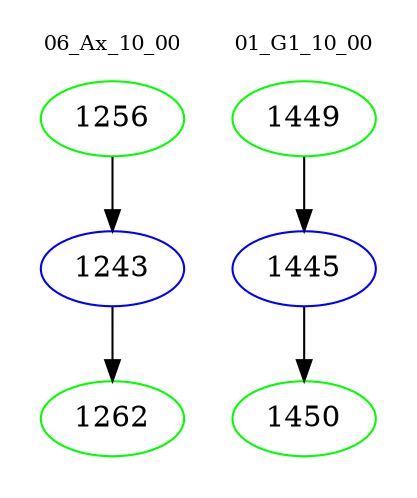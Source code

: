 digraph{
subgraph cluster_0 {
color = white
label = "06_Ax_10_00";
fontsize=10;
T0_1256 [label="1256", color="green"]
T0_1256 -> T0_1243 [color="black"]
T0_1243 [label="1243", color="blue"]
T0_1243 -> T0_1262 [color="black"]
T0_1262 [label="1262", color="green"]
}
subgraph cluster_1 {
color = white
label = "01_G1_10_00";
fontsize=10;
T1_1449 [label="1449", color="green"]
T1_1449 -> T1_1445 [color="black"]
T1_1445 [label="1445", color="blue"]
T1_1445 -> T1_1450 [color="black"]
T1_1450 [label="1450", color="green"]
}
}
